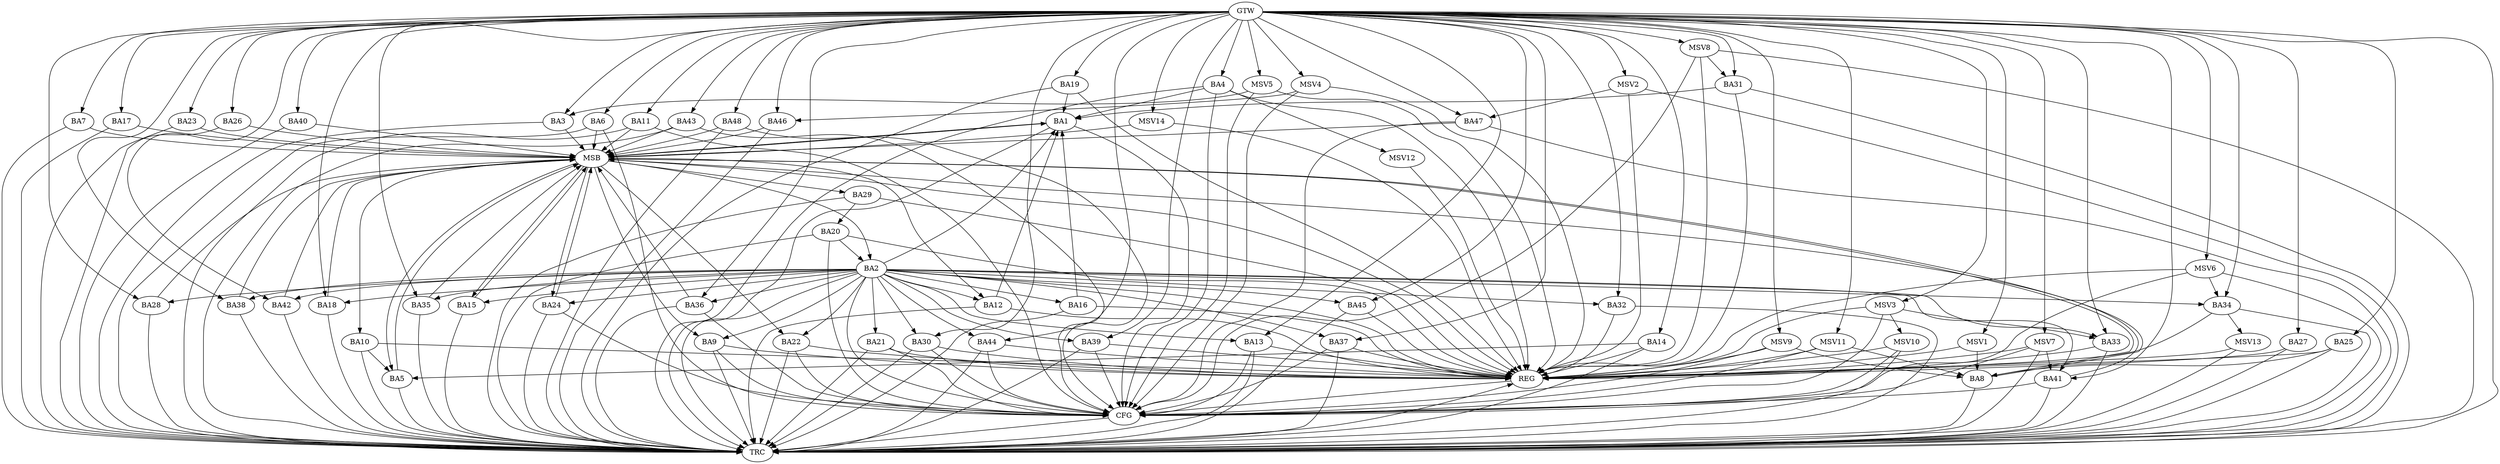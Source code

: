strict digraph G {
  BA1 [ label="BA1" ];
  BA2 [ label="BA2" ];
  BA3 [ label="BA3" ];
  BA4 [ label="BA4" ];
  BA5 [ label="BA5" ];
  BA6 [ label="BA6" ];
  BA7 [ label="BA7" ];
  BA8 [ label="BA8" ];
  BA9 [ label="BA9" ];
  BA10 [ label="BA10" ];
  BA11 [ label="BA11" ];
  BA12 [ label="BA12" ];
  BA13 [ label="BA13" ];
  BA14 [ label="BA14" ];
  BA15 [ label="BA15" ];
  BA16 [ label="BA16" ];
  BA17 [ label="BA17" ];
  BA18 [ label="BA18" ];
  BA19 [ label="BA19" ];
  BA20 [ label="BA20" ];
  BA21 [ label="BA21" ];
  BA22 [ label="BA22" ];
  BA23 [ label="BA23" ];
  BA24 [ label="BA24" ];
  BA25 [ label="BA25" ];
  BA26 [ label="BA26" ];
  BA27 [ label="BA27" ];
  BA28 [ label="BA28" ];
  BA29 [ label="BA29" ];
  BA30 [ label="BA30" ];
  BA31 [ label="BA31" ];
  BA32 [ label="BA32" ];
  BA33 [ label="BA33" ];
  BA34 [ label="BA34" ];
  BA35 [ label="BA35" ];
  BA36 [ label="BA36" ];
  BA37 [ label="BA37" ];
  BA38 [ label="BA38" ];
  BA39 [ label="BA39" ];
  BA40 [ label="BA40" ];
  BA41 [ label="BA41" ];
  BA42 [ label="BA42" ];
  BA43 [ label="BA43" ];
  BA44 [ label="BA44" ];
  BA45 [ label="BA45" ];
  BA46 [ label="BA46" ];
  BA47 [ label="BA47" ];
  BA48 [ label="BA48" ];
  GTW [ label="GTW" ];
  REG [ label="REG" ];
  MSB [ label="MSB" ];
  CFG [ label="CFG" ];
  TRC [ label="TRC" ];
  MSV1 [ label="MSV1" ];
  MSV2 [ label="MSV2" ];
  MSV3 [ label="MSV3" ];
  MSV4 [ label="MSV4" ];
  MSV5 [ label="MSV5" ];
  MSV6 [ label="MSV6" ];
  MSV7 [ label="MSV7" ];
  MSV8 [ label="MSV8" ];
  MSV9 [ label="MSV9" ];
  MSV10 [ label="MSV10" ];
  MSV11 [ label="MSV11" ];
  MSV12 [ label="MSV12" ];
  MSV13 [ label="MSV13" ];
  MSV14 [ label="MSV14" ];
  BA2 -> BA1;
  BA4 -> BA1;
  BA10 -> BA5;
  BA12 -> BA1;
  BA14 -> BA5;
  BA16 -> BA1;
  BA19 -> BA1;
  BA20 -> BA2;
  BA25 -> BA8;
  BA29 -> BA20;
  BA31 -> BA1;
  GTW -> BA3;
  GTW -> BA4;
  GTW -> BA6;
  GTW -> BA7;
  GTW -> BA11;
  GTW -> BA13;
  GTW -> BA14;
  GTW -> BA17;
  GTW -> BA18;
  GTW -> BA19;
  GTW -> BA23;
  GTW -> BA25;
  GTW -> BA26;
  GTW -> BA27;
  GTW -> BA28;
  GTW -> BA30;
  GTW -> BA31;
  GTW -> BA32;
  GTW -> BA33;
  GTW -> BA34;
  GTW -> BA35;
  GTW -> BA36;
  GTW -> BA37;
  GTW -> BA38;
  GTW -> BA39;
  GTW -> BA40;
  GTW -> BA41;
  GTW -> BA42;
  GTW -> BA43;
  GTW -> BA44;
  GTW -> BA45;
  GTW -> BA46;
  GTW -> BA47;
  GTW -> BA48;
  BA2 -> REG;
  BA4 -> REG;
  BA9 -> REG;
  BA10 -> REG;
  BA12 -> REG;
  BA13 -> REG;
  BA14 -> REG;
  BA16 -> REG;
  BA19 -> REG;
  BA20 -> REG;
  BA21 -> REG;
  BA22 -> REG;
  BA25 -> REG;
  BA27 -> REG;
  BA29 -> REG;
  BA30 -> REG;
  BA31 -> REG;
  BA32 -> REG;
  BA33 -> REG;
  BA34 -> REG;
  BA37 -> REG;
  BA39 -> REG;
  BA44 -> REG;
  BA45 -> REG;
  BA1 -> MSB;
  MSB -> BA2;
  MSB -> REG;
  BA3 -> MSB;
  MSB -> BA1;
  BA5 -> MSB;
  BA6 -> MSB;
  BA7 -> MSB;
  BA8 -> MSB;
  MSB -> BA5;
  BA11 -> MSB;
  BA15 -> MSB;
  BA17 -> MSB;
  BA18 -> MSB;
  MSB -> BA12;
  BA23 -> MSB;
  MSB -> BA10;
  BA24 -> MSB;
  BA26 -> MSB;
  BA28 -> MSB;
  BA35 -> MSB;
  BA36 -> MSB;
  BA38 -> MSB;
  BA40 -> MSB;
  MSB -> BA24;
  BA41 -> MSB;
  MSB -> BA9;
  BA42 -> MSB;
  BA43 -> MSB;
  MSB -> BA29;
  BA46 -> MSB;
  MSB -> BA8;
  BA47 -> MSB;
  MSB -> BA15;
  BA48 -> MSB;
  MSB -> BA22;
  BA47 -> CFG;
  BA9 -> CFG;
  BA20 -> CFG;
  BA13 -> CFG;
  BA43 -> CFG;
  BA39 -> CFG;
  BA30 -> CFG;
  BA11 -> CFG;
  BA37 -> CFG;
  BA48 -> CFG;
  BA1 -> CFG;
  BA41 -> CFG;
  BA21 -> CFG;
  BA22 -> CFG;
  BA36 -> CFG;
  BA4 -> CFG;
  BA24 -> CFG;
  BA44 -> CFG;
  BA2 -> CFG;
  BA6 -> CFG;
  REG -> CFG;
  BA1 -> TRC;
  BA2 -> TRC;
  BA3 -> TRC;
  BA4 -> TRC;
  BA5 -> TRC;
  BA6 -> TRC;
  BA7 -> TRC;
  BA8 -> TRC;
  BA9 -> TRC;
  BA10 -> TRC;
  BA11 -> TRC;
  BA12 -> TRC;
  BA13 -> TRC;
  BA14 -> TRC;
  BA15 -> TRC;
  BA16 -> TRC;
  BA17 -> TRC;
  BA18 -> TRC;
  BA19 -> TRC;
  BA20 -> TRC;
  BA21 -> TRC;
  BA22 -> TRC;
  BA23 -> TRC;
  BA24 -> TRC;
  BA25 -> TRC;
  BA26 -> TRC;
  BA27 -> TRC;
  BA28 -> TRC;
  BA29 -> TRC;
  BA30 -> TRC;
  BA31 -> TRC;
  BA32 -> TRC;
  BA33 -> TRC;
  BA34 -> TRC;
  BA35 -> TRC;
  BA36 -> TRC;
  BA37 -> TRC;
  BA38 -> TRC;
  BA39 -> TRC;
  BA40 -> TRC;
  BA41 -> TRC;
  BA42 -> TRC;
  BA43 -> TRC;
  BA44 -> TRC;
  BA45 -> TRC;
  BA46 -> TRC;
  BA47 -> TRC;
  BA48 -> TRC;
  GTW -> TRC;
  CFG -> TRC;
  TRC -> REG;
  BA2 -> BA30;
  BA2 -> BA44;
  BA2 -> BA22;
  BA2 -> BA34;
  BA2 -> BA45;
  BA2 -> BA13;
  BA2 -> BA36;
  BA2 -> BA16;
  BA2 -> BA42;
  BA2 -> BA33;
  BA2 -> BA24;
  BA2 -> BA35;
  BA2 -> BA38;
  BA2 -> BA21;
  BA2 -> BA28;
  BA2 -> BA18;
  BA2 -> BA9;
  BA2 -> BA12;
  BA2 -> BA39;
  BA2 -> BA41;
  BA2 -> BA15;
  BA2 -> BA37;
  BA2 -> BA32;
  MSV1 -> BA8;
  GTW -> MSV1;
  MSV1 -> REG;
  MSV2 -> BA47;
  GTW -> MSV2;
  MSV2 -> REG;
  MSV2 -> TRC;
  MSV3 -> BA33;
  GTW -> MSV3;
  MSV3 -> REG;
  MSV3 -> CFG;
  MSV4 -> BA46;
  GTW -> MSV4;
  MSV4 -> REG;
  MSV4 -> CFG;
  MSV5 -> BA3;
  GTW -> MSV5;
  MSV5 -> REG;
  MSV5 -> CFG;
  MSV6 -> BA34;
  GTW -> MSV6;
  MSV6 -> REG;
  MSV6 -> TRC;
  MSV6 -> CFG;
  MSV7 -> BA41;
  GTW -> MSV7;
  MSV7 -> REG;
  MSV7 -> TRC;
  MSV7 -> CFG;
  MSV8 -> BA31;
  GTW -> MSV8;
  MSV8 -> REG;
  MSV8 -> TRC;
  MSV8 -> CFG;
  MSV9 -> BA8;
  GTW -> MSV9;
  MSV9 -> REG;
  MSV9 -> CFG;
  MSV3 -> MSV10;
  MSV10 -> REG;
  MSV10 -> TRC;
  MSV10 -> CFG;
  MSV11 -> BA8;
  GTW -> MSV11;
  MSV11 -> REG;
  MSV11 -> CFG;
  BA4 -> MSV12;
  MSV12 -> REG;
  BA34 -> MSV13;
  MSV13 -> REG;
  MSV13 -> TRC;
  MSV14 -> MSB;
  GTW -> MSV14;
  MSV14 -> REG;
}

